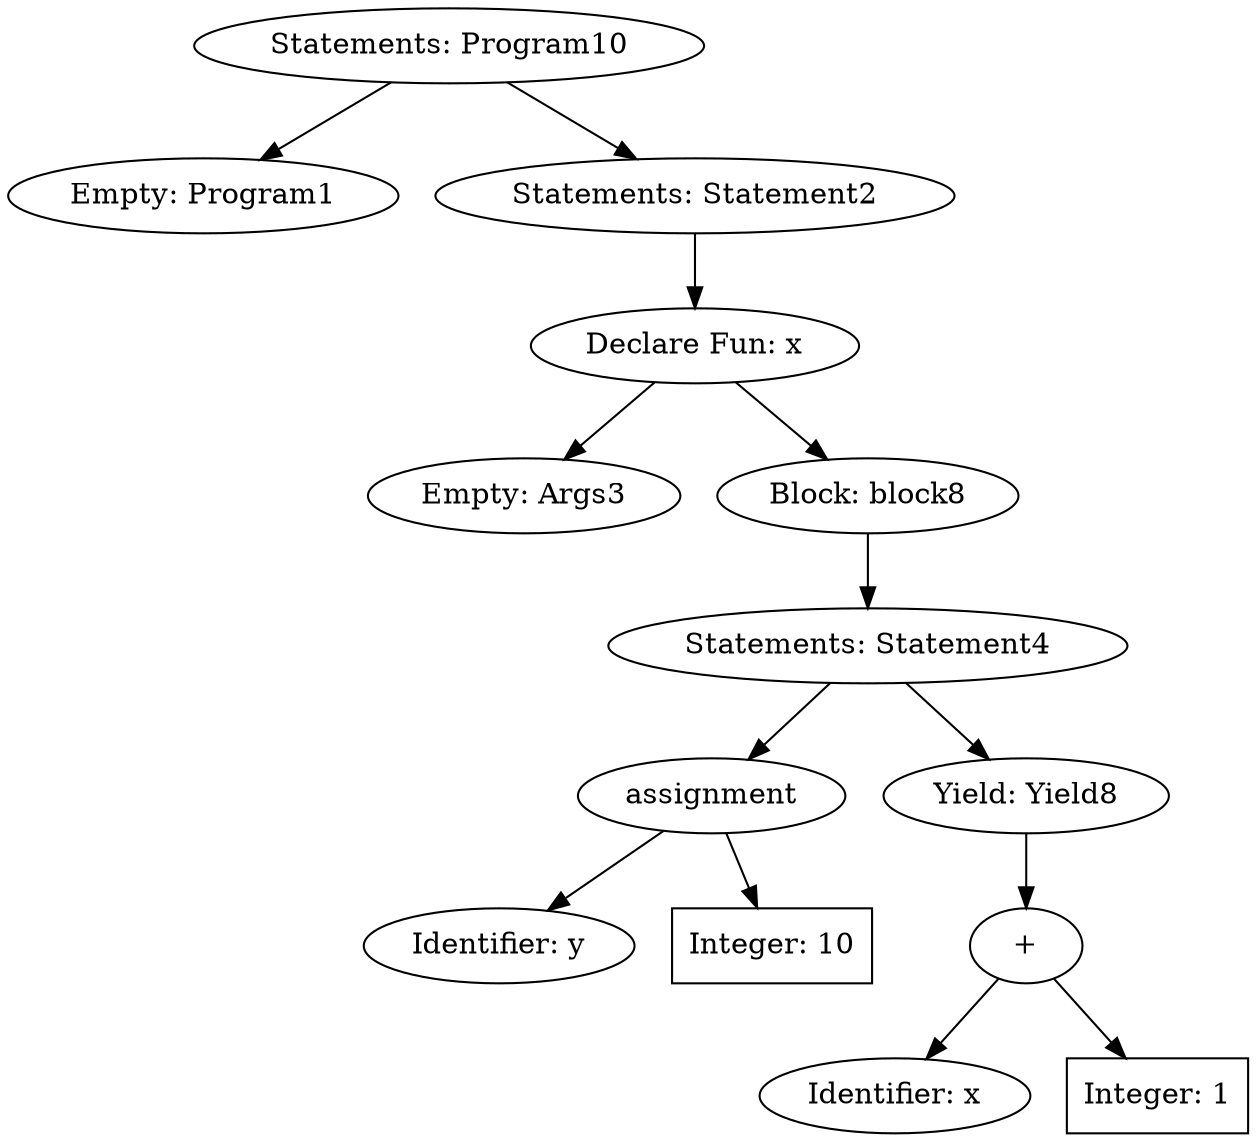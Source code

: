 digraph G {
	Program10 [label="Statements: Program10"]
	Program10 -> Program1;
	Program1 [label="Empty: Program1"]
	Program10 -> Statement2;
	Statement2 [label="Statements: Statement2"]
	Statement2 -> x;
	x [label="Declare Fun: x"]
	x -> Args3;
	Args3 [label="Empty: Args3"]
	x -> block8;
	block8 [label="Block: block8"]
	block8 -> Statement4;
	Statement4 [label="Statements: Statement4"]
	Statement4 -> assignment6;
	assignment6 [label="assignment"]
	assignment6 -> identifire5;
	identifire5 [label="Identifier: y"]
	assignment6 -> INTEGER2;
	INTEGER2 [shape=box,label="Integer: 10"]
	Statement4 -> Yield8;
	Yield8 [label="Yield: Yield8"]
	Yield8 -> BinaryExpression_identifire7PLUSINTEGER4;
	BinaryExpression_identifire7PLUSINTEGER4 [label="+"]
	BinaryExpression_identifire7PLUSINTEGER4 -> identifire7;
	identifire7 [label="Identifier: x"]
	BinaryExpression_identifire7PLUSINTEGER4 -> INTEGER4;
	INTEGER4 [shape=box,label="Integer: 1"]
}
